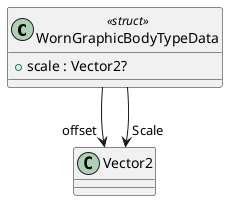 @startuml
class WornGraphicBodyTypeData <<struct>> {
    + scale : Vector2?
}
WornGraphicBodyTypeData --> "offset" Vector2
WornGraphicBodyTypeData --> "Scale" Vector2
@enduml
